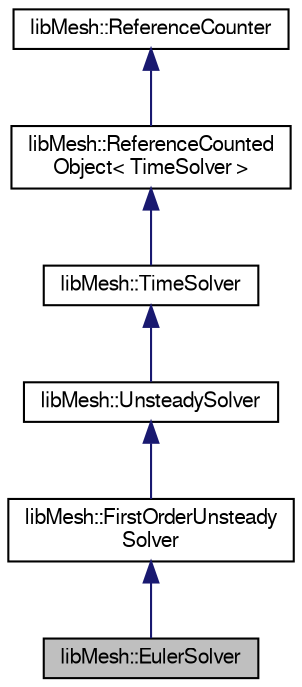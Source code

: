 digraph "libMesh::EulerSolver"
{
  edge [fontname="FreeSans",fontsize="10",labelfontname="FreeSans",labelfontsize="10"];
  node [fontname="FreeSans",fontsize="10",shape=record];
  Node1 [label="libMesh::EulerSolver",height=0.2,width=0.4,color="black", fillcolor="grey75", style="filled", fontcolor="black"];
  Node2 -> Node1 [dir="back",color="midnightblue",fontsize="10",style="solid",fontname="FreeSans"];
  Node2 [label="libMesh::FirstOrderUnsteady\lSolver",height=0.2,width=0.4,color="black", fillcolor="white", style="filled",URL="$classlibMesh_1_1FirstOrderUnsteadySolver.html"];
  Node3 -> Node2 [dir="back",color="midnightblue",fontsize="10",style="solid",fontname="FreeSans"];
  Node3 [label="libMesh::UnsteadySolver",height=0.2,width=0.4,color="black", fillcolor="white", style="filled",URL="$classlibMesh_1_1UnsteadySolver.html"];
  Node4 -> Node3 [dir="back",color="midnightblue",fontsize="10",style="solid",fontname="FreeSans"];
  Node4 [label="libMesh::TimeSolver",height=0.2,width=0.4,color="black", fillcolor="white", style="filled",URL="$classlibMesh_1_1TimeSolver.html"];
  Node5 -> Node4 [dir="back",color="midnightblue",fontsize="10",style="solid",fontname="FreeSans"];
  Node5 [label="libMesh::ReferenceCounted\lObject\< TimeSolver \>",height=0.2,width=0.4,color="black", fillcolor="white", style="filled",URL="$classlibMesh_1_1ReferenceCountedObject.html"];
  Node6 -> Node5 [dir="back",color="midnightblue",fontsize="10",style="solid",fontname="FreeSans"];
  Node6 [label="libMesh::ReferenceCounter",height=0.2,width=0.4,color="black", fillcolor="white", style="filled",URL="$classlibMesh_1_1ReferenceCounter.html"];
}
